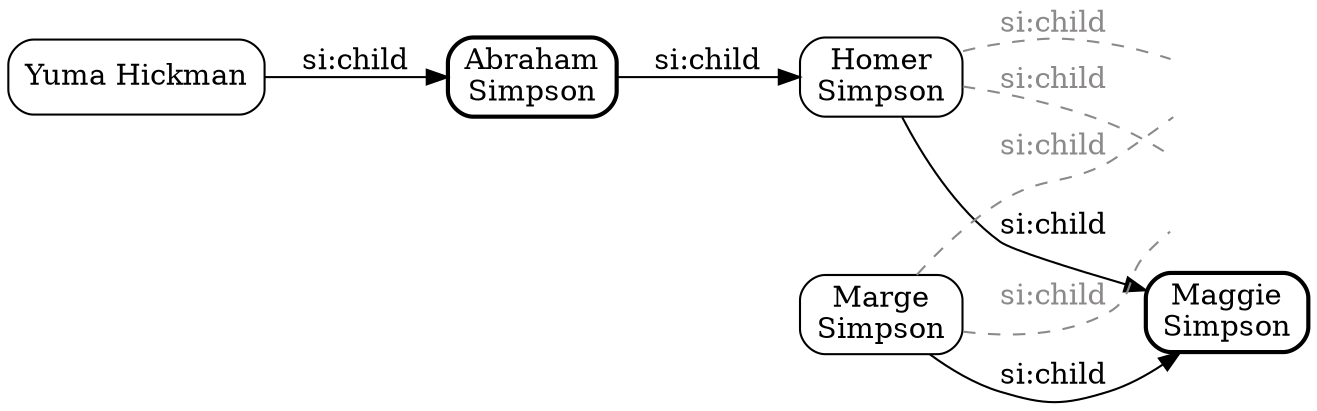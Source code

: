 digraph Konzeptuebersicht {
graph [ rankdir="LR"]
"si:yuma"[ URL="http://localhost:8080/KnowWE/Wiki.jsp?page=ForTestingOnly&amp;concept=si:yuma"  shape="box"  style="rounded" label="Yuma Hickman" ];
"si:abraham"[ URL="http://localhost:8080/KnowWE/Wiki.jsp?page=ForTestingOnly&amp;concept=si:abraham"  shape="box"  style="rounded,bold" label="Abraham\nSimpson\n" ];
"si:lisa"[ shape="none" fontsize="0" fontcolor="white" ];
"si:bart"[ shape="none" fontsize="0" fontcolor="white" ];
"si:homer"[ URL="http://localhost:8080/KnowWE/Wiki.jsp?page=ForTestingOnly&amp;concept=si:homer"  shape="box"  style="rounded" label="Homer\nSimpson\n" ];
"si:marge"[ URL="http://localhost:8080/KnowWE/Wiki.jsp?page=ForTestingOnly&amp;concept=si:marge"  shape="box"  style="rounded" label="Marge\nSimpson\n" ];
"si:maggie"[ URL="http://localhost:8080/KnowWE/Wiki.jsp?page=ForTestingOnly&amp;concept=si:maggie"  shape="box"  style="rounded,bold" label="Maggie\nSimpson\n" ];
"si:homer" -> "si:bart" [ label="si:child" fontcolor="#8b8989" arrowhead="none"  color="#8b8989" style="dashed" ];
"si:yuma" -> "si:abraham" [ label = "si:child" arrowtail="normal"  color="black"  ];
"si:homer" -> "si:lisa" [ label="si:child" fontcolor="#8b8989" arrowhead="none"  color="#8b8989" style="dashed" ];
"si:marge" -> "si:lisa" [ label="si:child" fontcolor="#8b8989" arrowhead="none"  color="#8b8989" style="dashed" ];
"si:marge" -> "si:bart" [ label="si:child" fontcolor="#8b8989" arrowhead="none"  color="#8b8989" style="dashed" ];
"si:marge" -> "si:maggie" [ label = "si:child" arrowtail="normal"  color="black"  ];
"si:abraham" -> "si:homer" [ label = "si:child" arrowtail="normal"  color="black"  ];
"si:homer" -> "si:maggie" [ label = "si:child" arrowtail="normal"  color="black"  ];
}